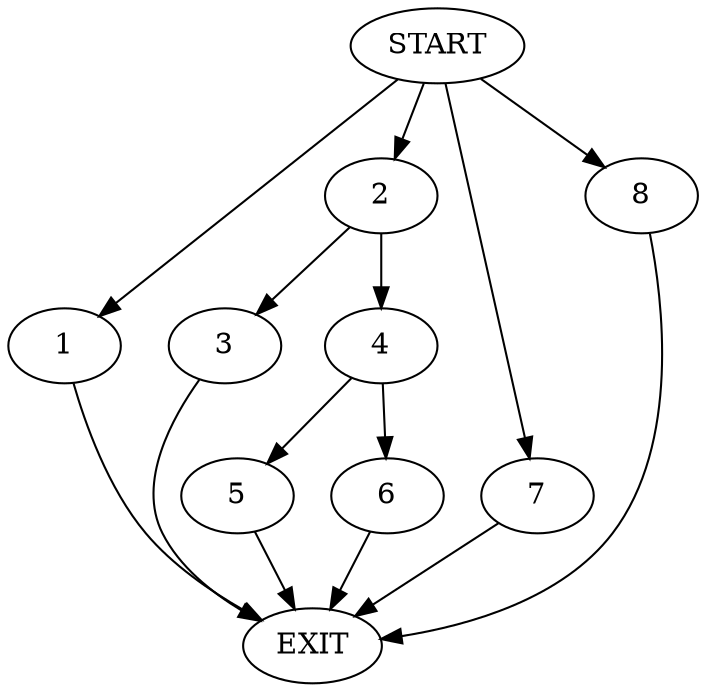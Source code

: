 digraph {
0 [label="START"]
9 [label="EXIT"]
0 -> 1
1 -> 9
0 -> 2
2 -> 3
2 -> 4
4 -> 5
4 -> 6
3 -> 9
6 -> 9
5 -> 9
0 -> 7
7 -> 9
0 -> 8
8 -> 9
}
